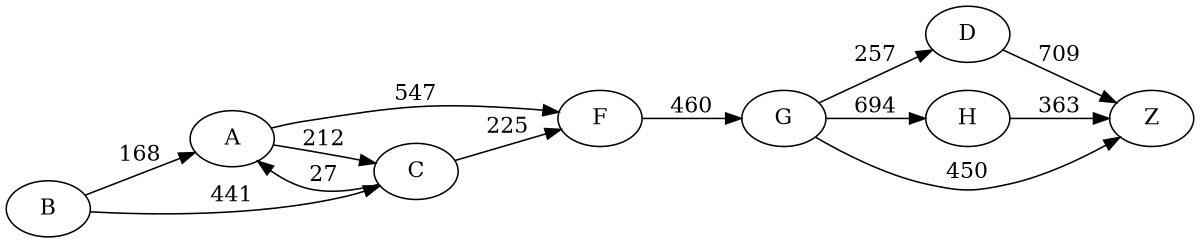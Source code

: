 digraph G {
	rankdir=LR size="8,5"
	B
	A
	B -> A [label=168]
	B
	C
	B -> C [label=441]
	A
	C
	A -> C [label=212]
	A
	F
	A -> F [label=547]
	C
	F
	C -> F [label=225]
	C
	A
	C -> A [label=27]
	F
	G
	F -> G [label=460]
	G
	D
	G -> D [label=257]
	G
	H
	G -> H [label=694]
	G
	Z
	G -> Z [label=450]
	D
	Z
	D -> Z [label=709]
	H
	Z
	H -> Z [label=363]
}
